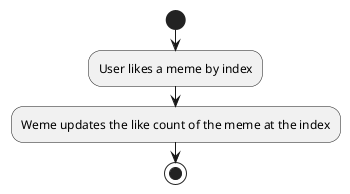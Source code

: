 @startuml
start
:User likes a meme by index;

:Weme updates the like count of the meme at the index;
stop
@enduml
